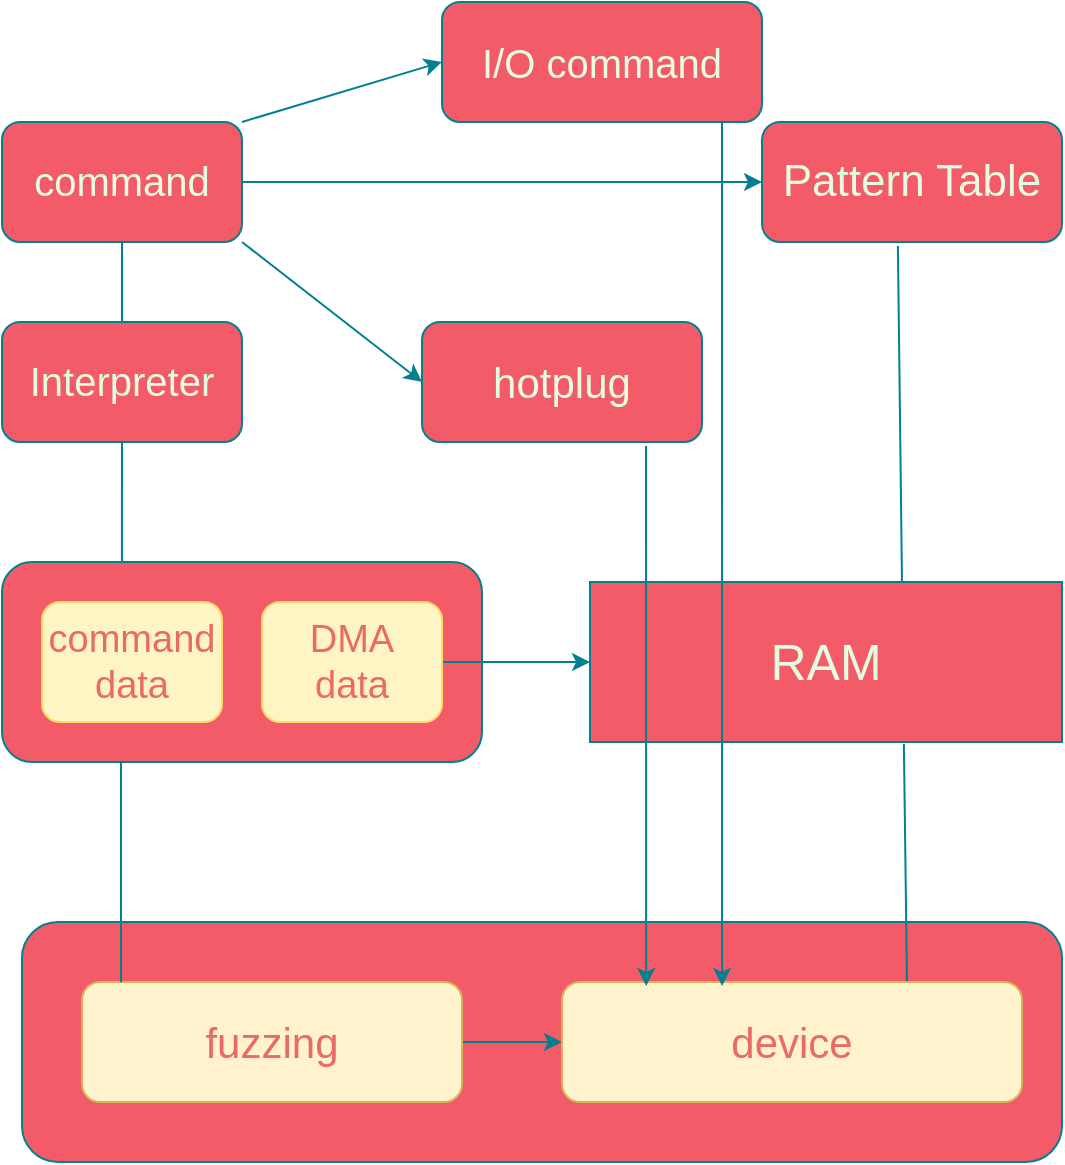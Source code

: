 <mxfile version="21.2.9" type="github">
  <diagram name="第 1 页" id="yBFGC0pdGZR01VPDT1VP">
    <mxGraphModel dx="792" dy="1113" grid="1" gridSize="10" guides="1" tooltips="1" connect="1" arrows="1" fold="1" page="1" pageScale="1" pageWidth="827" pageHeight="1169" math="0" shadow="0">
      <root>
        <mxCell id="0" />
        <mxCell id="1" parent="0" />
        <mxCell id="1KCFjTmz2-ayUK5V9kYJ-1" value="" style="rounded=1;whiteSpace=wrap;html=1;labelBackgroundColor=none;fillColor=#F45B69;strokeColor=#028090;fontColor=#E4FDE1;" parent="1" vertex="1">
          <mxGeometry x="130" y="720" width="520" height="120" as="geometry" />
        </mxCell>
        <mxCell id="1KCFjTmz2-ayUK5V9kYJ-2" value="&lt;font style=&quot;font-size: 22px;&quot;&gt;Pattern Table&lt;br&gt;&lt;/font&gt;" style="rounded=1;whiteSpace=wrap;html=1;strokeColor=#028090;fontColor=#E4FDE1;fillColor=#F45B69;" parent="1" vertex="1">
          <mxGeometry x="500" y="320" width="150" height="60" as="geometry" />
        </mxCell>
        <mxCell id="1KCFjTmz2-ayUK5V9kYJ-3" value="&lt;font style=&quot;font-size: 13px;&quot;&gt;&lt;font style=&quot;font-size: 14px;&quot;&gt;&lt;font style=&quot;font-size: 15px;&quot;&gt;&lt;font style=&quot;font-size: 16px;&quot;&gt;&lt;font style=&quot;font-size: 17px;&quot;&gt;&lt;font style=&quot;font-size: 18px;&quot;&gt;&lt;font style=&quot;font-size: 19px;&quot;&gt;&lt;font style=&quot;font-size: 20px;&quot;&gt;&lt;font style=&quot;font-size: 21px;&quot;&gt;&lt;font style=&quot;font-size: 22px;&quot;&gt;&lt;font style=&quot;font-size: 23px;&quot;&gt;&lt;font style=&quot;font-size: 24px;&quot;&gt;&lt;font style=&quot;font-size: 25px;&quot;&gt;RAM&lt;/font&gt;&lt;/font&gt;&lt;/font&gt;&lt;/font&gt;&lt;/font&gt;&lt;/font&gt;&lt;/font&gt;&lt;/font&gt;&lt;/font&gt;&lt;/font&gt;&lt;/font&gt;&lt;/font&gt;&lt;/font&gt;" style="rounded=0;whiteSpace=wrap;html=1;strokeColor=#028090;fontColor=#E4FDE1;fillColor=#F45B69;" parent="1" vertex="1">
          <mxGeometry x="414" y="550" width="236" height="80" as="geometry" />
        </mxCell>
        <mxCell id="1KCFjTmz2-ayUK5V9kYJ-4" value="&lt;font style=&quot;font-size: 13px;&quot;&gt;&lt;font style=&quot;font-size: 14px;&quot;&gt;&lt;font style=&quot;font-size: 15px;&quot;&gt;&lt;font style=&quot;font-size: 16px;&quot;&gt;&lt;font style=&quot;font-size: 17px;&quot;&gt;&lt;font style=&quot;font-size: 18px;&quot;&gt;&lt;font style=&quot;font-size: 19px;&quot;&gt;&lt;font style=&quot;font-size: 20px;&quot;&gt;Interpreter&lt;/font&gt;&lt;/font&gt;&lt;/font&gt;&lt;/font&gt;&lt;/font&gt;&lt;/font&gt;&lt;/font&gt;&lt;/font&gt;" style="rounded=1;whiteSpace=wrap;html=1;strokeColor=#028090;fontColor=#E4FDE1;fillColor=#F45B69;" parent="1" vertex="1">
          <mxGeometry x="120" y="420" width="120" height="60" as="geometry" />
        </mxCell>
        <mxCell id="1KCFjTmz2-ayUK5V9kYJ-6" value="&lt;font style=&quot;font-size: 13px;&quot;&gt;&lt;font style=&quot;font-size: 14px;&quot;&gt;&lt;font style=&quot;font-size: 15px;&quot;&gt;&lt;font style=&quot;font-size: 16px;&quot;&gt;&lt;font style=&quot;font-size: 17px;&quot;&gt;&lt;font style=&quot;font-size: 18px;&quot;&gt;&lt;font style=&quot;font-size: 19px;&quot;&gt;&lt;font style=&quot;font-size: 20px;&quot;&gt;command&lt;/font&gt;&lt;/font&gt;&lt;/font&gt;&lt;/font&gt;&lt;/font&gt;&lt;/font&gt;&lt;/font&gt;&lt;/font&gt;" style="rounded=1;whiteSpace=wrap;html=1;strokeColor=#028090;fontColor=#E4FDE1;fillColor=#F45B69;" parent="1" vertex="1">
          <mxGeometry x="120" y="320" width="120" height="60" as="geometry" />
        </mxCell>
        <mxCell id="1KCFjTmz2-ayUK5V9kYJ-8" value="" style="endArrow=none;html=1;rounded=0;strokeColor=#028090;fontColor=#E4FDE1;fillColor=#F45B69;entryX=0.5;entryY=1;entryDx=0;entryDy=0;exitX=0.444;exitY=0;exitDx=0;exitDy=0;exitPerimeter=0;" parent="1" source="qRqiLO-b0X-vmxtz5Zye-3" target="1KCFjTmz2-ayUK5V9kYJ-4" edge="1">
          <mxGeometry width="50" height="50" relative="1" as="geometry">
            <mxPoint x="180" y="480" as="sourcePoint" />
            <mxPoint x="430" y="540" as="targetPoint" />
          </mxGeometry>
        </mxCell>
        <mxCell id="1KCFjTmz2-ayUK5V9kYJ-9" value="" style="endArrow=none;html=1;rounded=0;strokeColor=#028090;fontColor=#E4FDE1;fillColor=#F45B69;entryX=0.5;entryY=1;entryDx=0;entryDy=0;exitX=0.5;exitY=0;exitDx=0;exitDy=0;" parent="1" source="1KCFjTmz2-ayUK5V9kYJ-4" edge="1" target="1KCFjTmz2-ayUK5V9kYJ-6">
          <mxGeometry width="50" height="50" relative="1" as="geometry">
            <mxPoint x="179.5" y="360" as="sourcePoint" />
            <mxPoint x="179.5" y="260" as="targetPoint" />
          </mxGeometry>
        </mxCell>
        <mxCell id="1KCFjTmz2-ayUK5V9kYJ-12" value="" style="endArrow=classic;html=1;rounded=0;strokeColor=#028090;fontColor=#E4FDE1;fillColor=#F45B69;exitX=1;exitY=0.5;exitDx=0;exitDy=0;entryX=0;entryY=0.5;entryDx=0;entryDy=0;" parent="1" source="1KCFjTmz2-ayUK5V9kYJ-6" target="1KCFjTmz2-ayUK5V9kYJ-2" edge="1">
          <mxGeometry width="50" height="50" relative="1" as="geometry">
            <mxPoint x="380" y="590" as="sourcePoint" />
            <mxPoint x="430" y="540" as="targetPoint" />
          </mxGeometry>
        </mxCell>
        <mxCell id="1KCFjTmz2-ayUK5V9kYJ-13" value="" style="endArrow=none;html=1;rounded=0;strokeColor=#028090;fontColor=#E4FDE1;fillColor=#F45B69;entryX=0.453;entryY=1.033;entryDx=0;entryDy=0;entryPerimeter=0;" parent="1" target="1KCFjTmz2-ayUK5V9kYJ-2" edge="1">
          <mxGeometry width="50" height="50" relative="1" as="geometry">
            <mxPoint x="570" y="550" as="sourcePoint" />
            <mxPoint x="430" y="540" as="targetPoint" />
          </mxGeometry>
        </mxCell>
        <mxCell id="1KCFjTmz2-ayUK5V9kYJ-14" value="" style="endArrow=none;html=1;rounded=0;strokeColor=#028090;fontColor=#E4FDE1;fillColor=#F45B69;entryX=0.665;entryY=1.013;entryDx=0;entryDy=0;entryPerimeter=0;exitX=0.75;exitY=0;exitDx=0;exitDy=0;" parent="1" source="1KCFjTmz2-ayUK5V9kYJ-17" target="1KCFjTmz2-ayUK5V9kYJ-3" edge="1">
          <mxGeometry width="50" height="50" relative="1" as="geometry">
            <mxPoint x="670" y="460" as="sourcePoint" />
            <mxPoint x="430" y="540" as="targetPoint" />
          </mxGeometry>
        </mxCell>
        <mxCell id="1KCFjTmz2-ayUK5V9kYJ-18" value="" style="edgeStyle=orthogonalEdgeStyle;rounded=0;orthogonalLoop=1;jettySize=auto;html=1;strokeColor=#028090;fontColor=#E4FDE1;fillColor=#F45B69;" parent="1" source="1KCFjTmz2-ayUK5V9kYJ-15" target="1KCFjTmz2-ayUK5V9kYJ-17" edge="1">
          <mxGeometry relative="1" as="geometry" />
        </mxCell>
        <mxCell id="1KCFjTmz2-ayUK5V9kYJ-15" value="&lt;font style=&quot;font-size: 21px;&quot; color=&quot;#EA6B66&quot;&gt;fuzzing&lt;br&gt;&lt;/font&gt;" style="rounded=1;whiteSpace=wrap;html=1;strokeColor=#d6b656;fillColor=#fff2cc;" parent="1" vertex="1">
          <mxGeometry x="160" y="750" width="190" height="60" as="geometry" />
        </mxCell>
        <mxCell id="1KCFjTmz2-ayUK5V9kYJ-17" value="&lt;font style=&quot;font-size: 21px;&quot; color=&quot;#EA6B66&quot;&gt;device&lt;br&gt;&lt;/font&gt;" style="rounded=1;whiteSpace=wrap;html=1;strokeColor=#d6b656;fillColor=#fff2cc;" parent="1" vertex="1">
          <mxGeometry x="400" y="750" width="230" height="60" as="geometry" />
        </mxCell>
        <mxCell id="qRqiLO-b0X-vmxtz5Zye-2" value="" style="rounded=1;whiteSpace=wrap;html=1;strokeColor=#028090;fontColor=#E4FDE1;fillColor=#F45B69;" vertex="1" parent="1">
          <mxGeometry x="120" y="540" width="240" height="100" as="geometry" />
        </mxCell>
        <mxCell id="qRqiLO-b0X-vmxtz5Zye-3" value="&lt;div style=&quot;font-size: 19px;&quot;&gt;&lt;font style=&quot;font-size: 19px;&quot; color=&quot;#EA6B66&quot;&gt;command&lt;/font&gt;&lt;/div&gt;&lt;div style=&quot;font-size: 19px;&quot;&gt;&lt;font style=&quot;font-size: 19px;&quot; color=&quot;#EA6B66&quot;&gt;data&lt;br&gt;&lt;/font&gt;&lt;/div&gt;" style="rounded=1;whiteSpace=wrap;html=1;strokeColor=#FFD966;fontColor=#E4FDE1;fillColor=#FFF4C3;" vertex="1" parent="1">
          <mxGeometry x="140" y="560" width="90" height="60" as="geometry" />
        </mxCell>
        <mxCell id="qRqiLO-b0X-vmxtz5Zye-7" value="" style="edgeStyle=orthogonalEdgeStyle;rounded=0;orthogonalLoop=1;jettySize=auto;html=1;strokeColor=#028090;fontColor=#E4FDE1;fillColor=#F45B69;" edge="1" parent="1" source="qRqiLO-b0X-vmxtz5Zye-4" target="1KCFjTmz2-ayUK5V9kYJ-3">
          <mxGeometry relative="1" as="geometry" />
        </mxCell>
        <mxCell id="qRqiLO-b0X-vmxtz5Zye-4" value="&lt;div style=&quot;font-size: 19px;&quot;&gt;&lt;font style=&quot;font-size: 19px;&quot; color=&quot;#EA6B66&quot;&gt;DMA&lt;/font&gt;&lt;/div&gt;&lt;div style=&quot;font-size: 19px;&quot;&gt;&lt;font style=&quot;font-size: 19px;&quot; color=&quot;#EA6B66&quot;&gt;data&lt;br&gt;&lt;/font&gt;&lt;/div&gt;" style="rounded=1;whiteSpace=wrap;html=1;strokeColor=#FFD966;fontColor=#E4FDE1;fillColor=#FFF4C3;" vertex="1" parent="1">
          <mxGeometry x="250" y="560" width="90" height="60" as="geometry" />
        </mxCell>
        <mxCell id="qRqiLO-b0X-vmxtz5Zye-5" value="" style="endArrow=none;html=1;rounded=0;strokeColor=#028090;fontColor=#E4FDE1;fillColor=#F45B69;entryX=0.5;entryY=1;entryDx=0;entryDy=0;exitX=0.444;exitY=0;exitDx=0;exitDy=0;exitPerimeter=0;" edge="1" parent="1">
          <mxGeometry width="50" height="50" relative="1" as="geometry">
            <mxPoint x="179.5" y="750" as="sourcePoint" />
            <mxPoint x="179.5" y="640" as="targetPoint" />
          </mxGeometry>
        </mxCell>
        <mxCell id="qRqiLO-b0X-vmxtz5Zye-8" value="&lt;font style=&quot;font-size: 13px;&quot;&gt;&lt;font style=&quot;font-size: 14px;&quot;&gt;&lt;font style=&quot;font-size: 15px;&quot;&gt;&lt;font style=&quot;font-size: 16px;&quot;&gt;&lt;font style=&quot;font-size: 17px;&quot;&gt;&lt;font style=&quot;font-size: 18px;&quot;&gt;&lt;font style=&quot;font-size: 19px;&quot;&gt;&lt;font style=&quot;font-size: 20px;&quot;&gt;&lt;font style=&quot;font-size: 21px;&quot;&gt;hotplug&lt;/font&gt;&lt;/font&gt;&lt;/font&gt;&lt;/font&gt;&lt;/font&gt;&lt;/font&gt;&lt;/font&gt;&lt;/font&gt;&lt;/font&gt;" style="rounded=1;whiteSpace=wrap;html=1;strokeColor=#028090;fontColor=#E4FDE1;fillColor=#F45B69;" vertex="1" parent="1">
          <mxGeometry x="330" y="420" width="140" height="60" as="geometry" />
        </mxCell>
        <mxCell id="qRqiLO-b0X-vmxtz5Zye-10" value="&lt;font style=&quot;font-size: 20px;&quot;&gt;I/O command&lt;br&gt;&lt;/font&gt;" style="rounded=1;whiteSpace=wrap;html=1;strokeColor=#028090;fontColor=#E4FDE1;fillColor=#F45B69;" vertex="1" parent="1">
          <mxGeometry x="340" y="260" width="160" height="60" as="geometry" />
        </mxCell>
        <mxCell id="qRqiLO-b0X-vmxtz5Zye-11" value="" style="endArrow=classic;html=1;rounded=0;strokeColor=#028090;fontColor=#E4FDE1;fillColor=#F45B69;exitX=0.8;exitY=1.033;exitDx=0;exitDy=0;exitPerimeter=0;entryX=0.183;entryY=0.033;entryDx=0;entryDy=0;entryPerimeter=0;" edge="1" parent="1" source="qRqiLO-b0X-vmxtz5Zye-8" target="1KCFjTmz2-ayUK5V9kYJ-17">
          <mxGeometry width="50" height="50" relative="1" as="geometry">
            <mxPoint x="360" y="590" as="sourcePoint" />
            <mxPoint x="410" y="540" as="targetPoint" />
          </mxGeometry>
        </mxCell>
        <mxCell id="qRqiLO-b0X-vmxtz5Zye-12" value="" style="endArrow=classic;html=1;rounded=0;strokeColor=#028090;fontColor=#E4FDE1;fillColor=#F45B69;entryX=0.348;entryY=0.033;entryDx=0;entryDy=0;entryPerimeter=0;" edge="1" parent="1" target="1KCFjTmz2-ayUK5V9kYJ-17">
          <mxGeometry width="50" height="50" relative="1" as="geometry">
            <mxPoint x="480" y="320" as="sourcePoint" />
            <mxPoint x="460" y="590" as="targetPoint" />
          </mxGeometry>
        </mxCell>
        <mxCell id="qRqiLO-b0X-vmxtz5Zye-13" value="" style="endArrow=classic;html=1;rounded=0;strokeColor=#028090;fontColor=#E4FDE1;fillColor=#F45B69;exitX=1;exitY=0;exitDx=0;exitDy=0;entryX=0;entryY=0.5;entryDx=0;entryDy=0;" edge="1" parent="1" source="1KCFjTmz2-ayUK5V9kYJ-6" target="qRqiLO-b0X-vmxtz5Zye-10">
          <mxGeometry width="50" height="50" relative="1" as="geometry">
            <mxPoint x="360" y="590" as="sourcePoint" />
            <mxPoint x="410" y="540" as="targetPoint" />
          </mxGeometry>
        </mxCell>
        <mxCell id="qRqiLO-b0X-vmxtz5Zye-19" value="" style="endArrow=classic;html=1;rounded=0;strokeColor=#028090;fontColor=#E4FDE1;fillColor=#F45B69;exitX=1;exitY=1;exitDx=0;exitDy=0;entryX=0;entryY=0.5;entryDx=0;entryDy=0;" edge="1" parent="1" source="1KCFjTmz2-ayUK5V9kYJ-6" target="qRqiLO-b0X-vmxtz5Zye-8">
          <mxGeometry width="50" height="50" relative="1" as="geometry">
            <mxPoint x="250" y="330" as="sourcePoint" />
            <mxPoint x="340" y="300" as="targetPoint" />
          </mxGeometry>
        </mxCell>
      </root>
    </mxGraphModel>
  </diagram>
</mxfile>
